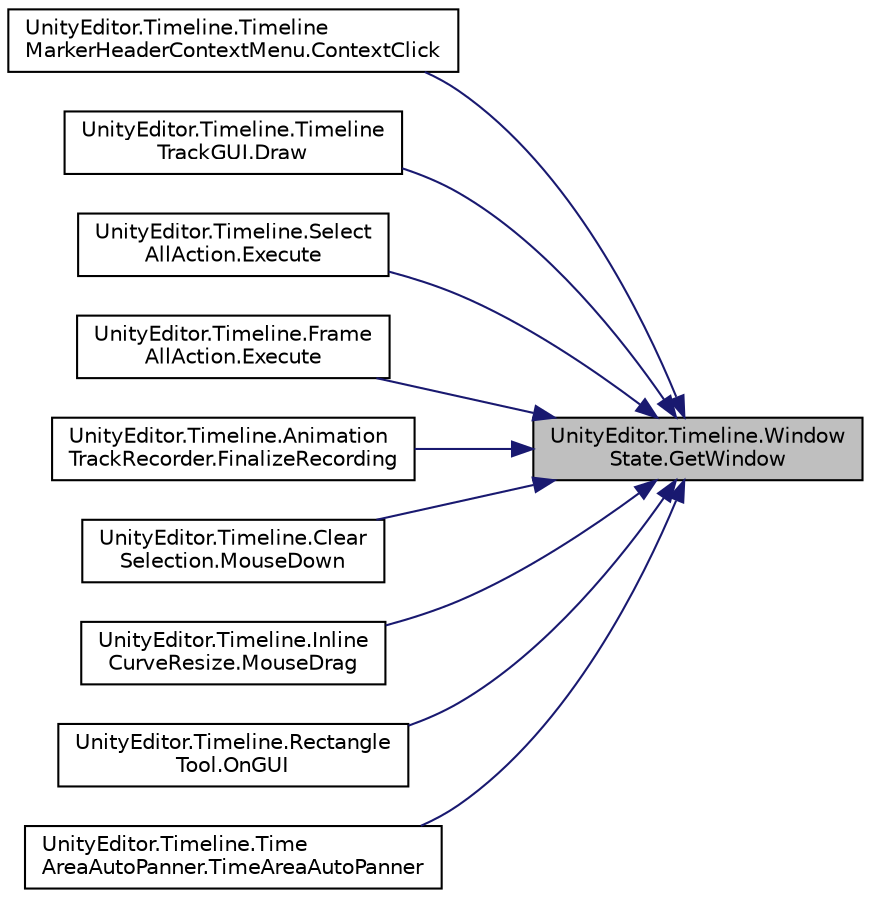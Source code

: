 digraph "UnityEditor.Timeline.WindowState.GetWindow"
{
 // LATEX_PDF_SIZE
  edge [fontname="Helvetica",fontsize="10",labelfontname="Helvetica",labelfontsize="10"];
  node [fontname="Helvetica",fontsize="10",shape=record];
  rankdir="RL";
  Node1 [label="UnityEditor.Timeline.Window\lState.GetWindow",height=0.2,width=0.4,color="black", fillcolor="grey75", style="filled", fontcolor="black",tooltip=" "];
  Node1 -> Node2 [dir="back",color="midnightblue",fontsize="10",style="solid",fontname="Helvetica"];
  Node2 [label="UnityEditor.Timeline.Timeline\lMarkerHeaderContextMenu.ContextClick",height=0.2,width=0.4,color="black", fillcolor="white", style="filled",URL="$class_unity_editor_1_1_timeline_1_1_timeline_marker_header_context_menu.html#a9164dbcac97d6526e8dfce974ce3afb0",tooltip=" "];
  Node1 -> Node3 [dir="back",color="midnightblue",fontsize="10",style="solid",fontname="Helvetica"];
  Node3 [label="UnityEditor.Timeline.Timeline\lTrackGUI.Draw",height=0.2,width=0.4,color="black", fillcolor="white", style="filled",URL="$class_unity_editor_1_1_timeline_1_1_timeline_track_g_u_i.html#a747cc3a832cf8df23274996439249d9c",tooltip=" "];
  Node1 -> Node4 [dir="back",color="midnightblue",fontsize="10",style="solid",fontname="Helvetica"];
  Node4 [label="UnityEditor.Timeline.Select\lAllAction.Execute",height=0.2,width=0.4,color="black", fillcolor="white", style="filled",URL="$class_unity_editor_1_1_timeline_1_1_select_all_action.html#a1c29a973f1e860ed3a80aafdc7a6daac",tooltip=" "];
  Node1 -> Node5 [dir="back",color="midnightblue",fontsize="10",style="solid",fontname="Helvetica"];
  Node5 [label="UnityEditor.Timeline.Frame\lAllAction.Execute",height=0.2,width=0.4,color="black", fillcolor="white", style="filled",URL="$class_unity_editor_1_1_timeline_1_1_frame_all_action.html#a9ef0a2710f2a1d3141f217b4fe28d8ff",tooltip=" "];
  Node1 -> Node6 [dir="back",color="midnightblue",fontsize="10",style="solid",fontname="Helvetica"];
  Node6 [label="UnityEditor.Timeline.Animation\lTrackRecorder.FinalizeRecording",height=0.2,width=0.4,color="black", fillcolor="white", style="filled",URL="$class_unity_editor_1_1_timeline_1_1_animation_track_recorder.html#a380c9200939121de63d86333cd1a6ebb",tooltip=" "];
  Node1 -> Node7 [dir="back",color="midnightblue",fontsize="10",style="solid",fontname="Helvetica"];
  Node7 [label="UnityEditor.Timeline.Clear\lSelection.MouseDown",height=0.2,width=0.4,color="black", fillcolor="white", style="filled",URL="$class_unity_editor_1_1_timeline_1_1_clear_selection.html#ab5032714fa1e7a8a9a601db3f39ff5a7",tooltip=" "];
  Node1 -> Node8 [dir="back",color="midnightblue",fontsize="10",style="solid",fontname="Helvetica"];
  Node8 [label="UnityEditor.Timeline.Inline\lCurveResize.MouseDrag",height=0.2,width=0.4,color="black", fillcolor="white", style="filled",URL="$class_unity_editor_1_1_timeline_1_1_inline_curve_resize.html#a0d59d348cd58770a63026dbb5822bbf4",tooltip=" "];
  Node1 -> Node9 [dir="back",color="midnightblue",fontsize="10",style="solid",fontname="Helvetica"];
  Node9 [label="UnityEditor.Timeline.Rectangle\lTool.OnGUI",height=0.2,width=0.4,color="black", fillcolor="white", style="filled",URL="$class_unity_editor_1_1_timeline_1_1_rectangle_tool.html#a490fc8557b0d1e25a3c8304bb7fc4970",tooltip=" "];
  Node1 -> Node10 [dir="back",color="midnightblue",fontsize="10",style="solid",fontname="Helvetica"];
  Node10 [label="UnityEditor.Timeline.Time\lAreaAutoPanner.TimeAreaAutoPanner",height=0.2,width=0.4,color="black", fillcolor="white", style="filled",URL="$class_unity_editor_1_1_timeline_1_1_time_area_auto_panner.html#a17a04d61872235beea52df32f9fbcbf4",tooltip=" "];
}
